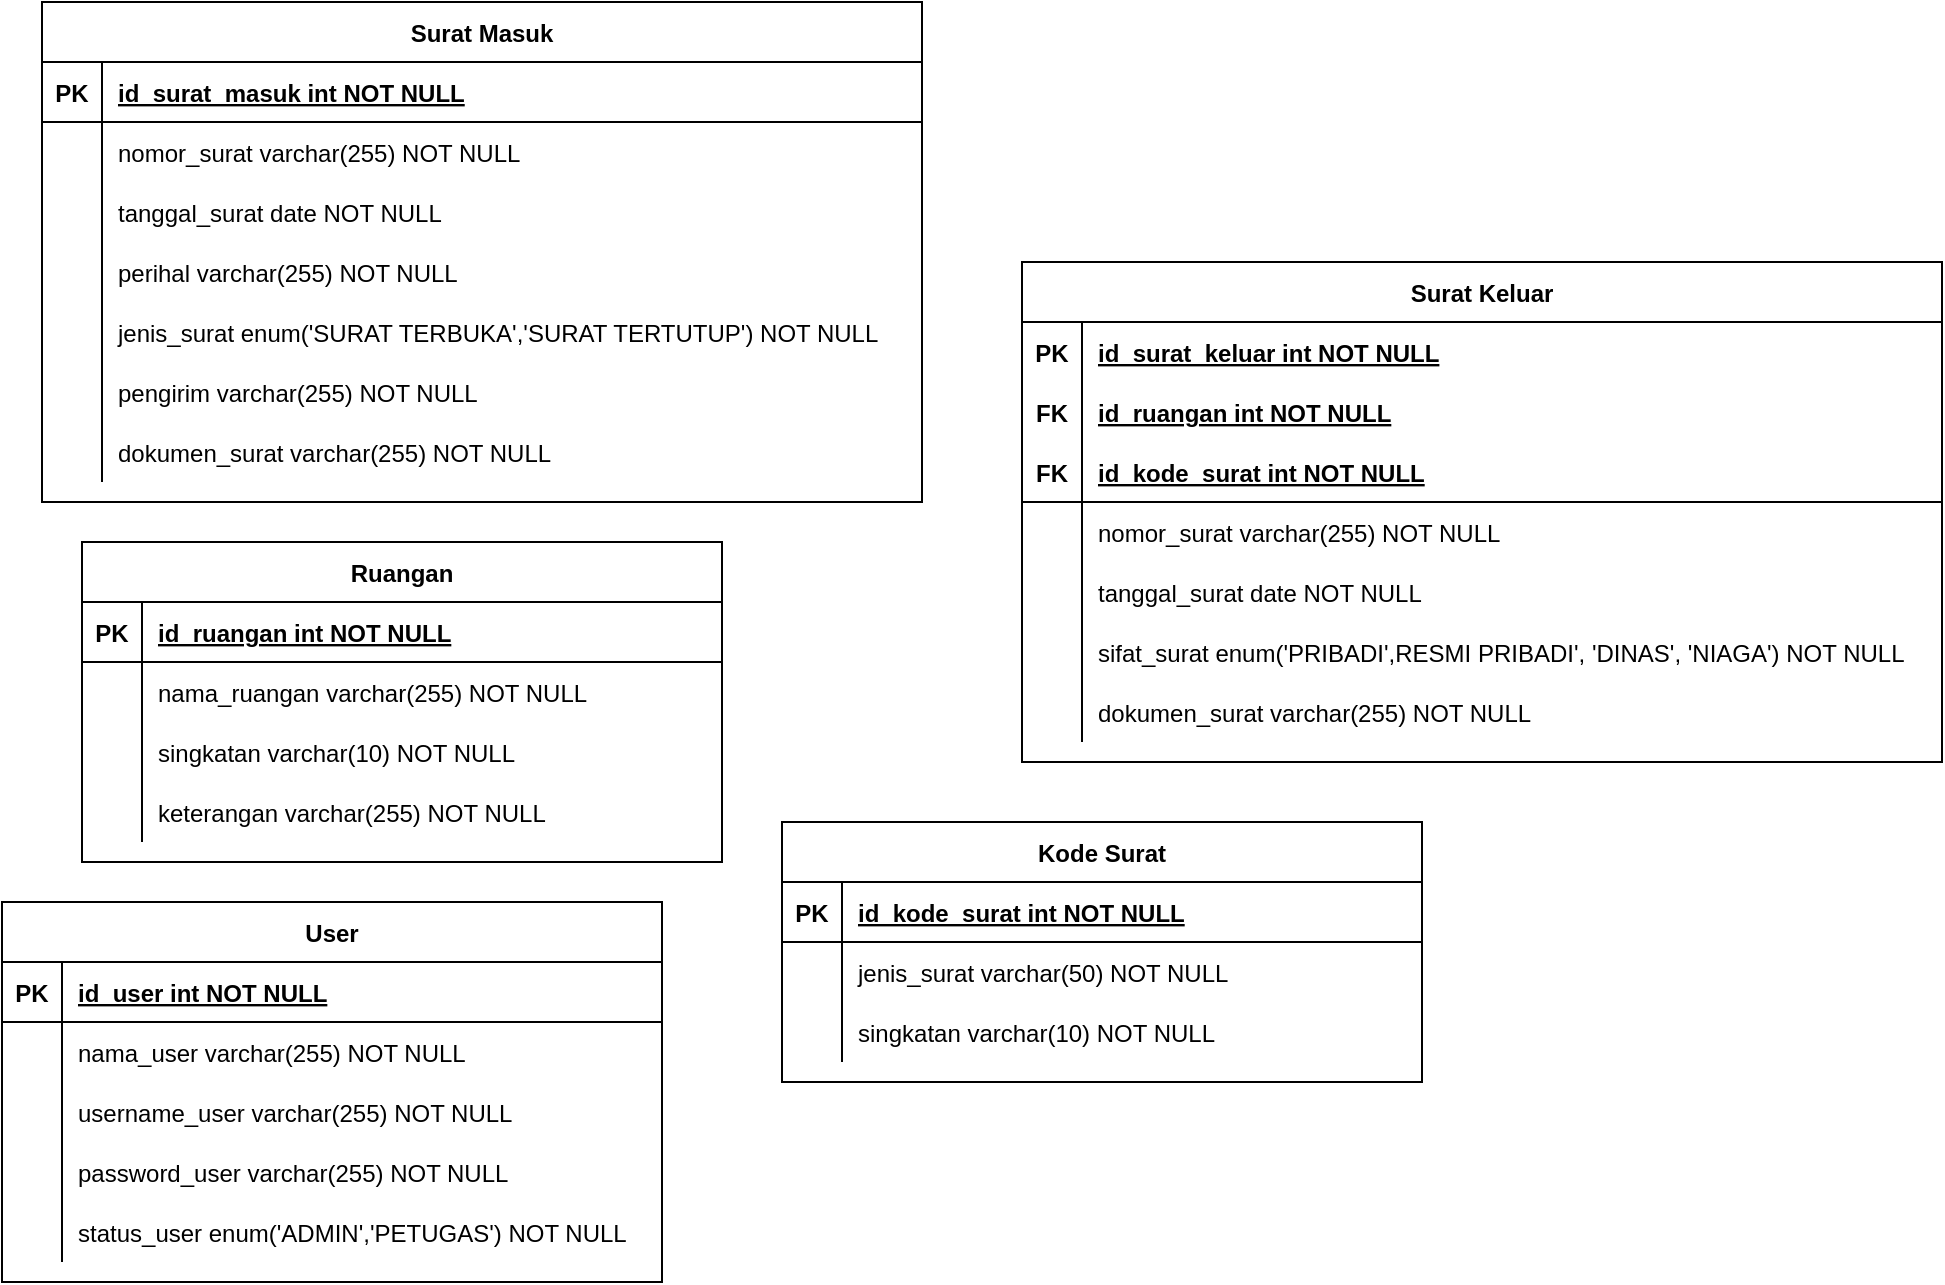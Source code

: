 <mxfile version="16.1.2" type="device"><diagram id="R2lEEEUBdFMjLlhIrx00" name="Page-1"><mxGraphModel dx="1038" dy="649" grid="1" gridSize="10" guides="1" tooltips="1" connect="1" arrows="1" fold="1" page="1" pageScale="1" pageWidth="850" pageHeight="1100" math="0" shadow="0" extFonts="Permanent Marker^https://fonts.googleapis.com/css?family=Permanent+Marker"><root><mxCell id="0"/><mxCell id="1" parent="0"/><mxCell id="C-vyLk0tnHw3VtMMgP7b-2" value="Surat Keluar" style="shape=table;startSize=30;container=1;collapsible=1;childLayout=tableLayout;fixedRows=1;rowLines=0;fontStyle=1;align=center;resizeLast=1;" parent="1" vertex="1"><mxGeometry x="660" y="150" width="460" height="250" as="geometry"/></mxCell><mxCell id="C-vyLk0tnHw3VtMMgP7b-3" value="" style="shape=partialRectangle;collapsible=0;dropTarget=0;pointerEvents=0;fillColor=none;points=[[0,0.5],[1,0.5]];portConstraint=eastwest;top=0;left=0;right=0;bottom=1;strokeColor=none;" parent="C-vyLk0tnHw3VtMMgP7b-2" vertex="1"><mxGeometry y="30" width="460" height="30" as="geometry"/></mxCell><mxCell id="C-vyLk0tnHw3VtMMgP7b-4" value="PK" style="shape=partialRectangle;overflow=hidden;connectable=0;fillColor=none;top=0;left=0;bottom=0;right=0;fontStyle=1;" parent="C-vyLk0tnHw3VtMMgP7b-3" vertex="1"><mxGeometry width="30" height="30" as="geometry"><mxRectangle width="30" height="30" as="alternateBounds"/></mxGeometry></mxCell><mxCell id="C-vyLk0tnHw3VtMMgP7b-5" value="id_surat_keluar int NOT NULL " style="shape=partialRectangle;overflow=hidden;connectable=0;fillColor=none;top=0;left=0;bottom=0;right=0;align=left;spacingLeft=6;fontStyle=5;" parent="C-vyLk0tnHw3VtMMgP7b-3" vertex="1"><mxGeometry x="30" width="430" height="30" as="geometry"><mxRectangle width="430" height="30" as="alternateBounds"/></mxGeometry></mxCell><mxCell id="gXvPduK4XxbnSsUxemo6-1" value="" style="shape=partialRectangle;collapsible=0;dropTarget=0;pointerEvents=0;fillColor=none;points=[[0,0.5],[1,0.5]];portConstraint=eastwest;top=0;left=0;right=0;bottom=1;strokeColor=none;" vertex="1" parent="C-vyLk0tnHw3VtMMgP7b-2"><mxGeometry y="60" width="460" height="30" as="geometry"/></mxCell><mxCell id="gXvPduK4XxbnSsUxemo6-2" value="FK" style="shape=partialRectangle;overflow=hidden;connectable=0;fillColor=none;top=0;left=0;bottom=0;right=0;fontStyle=1;" vertex="1" parent="gXvPduK4XxbnSsUxemo6-1"><mxGeometry width="30" height="30" as="geometry"><mxRectangle width="30" height="30" as="alternateBounds"/></mxGeometry></mxCell><mxCell id="gXvPduK4XxbnSsUxemo6-3" value="id_ruangan int NOT NULL " style="shape=partialRectangle;overflow=hidden;connectable=0;fillColor=none;top=0;left=0;bottom=0;right=0;align=left;spacingLeft=6;fontStyle=5;" vertex="1" parent="gXvPduK4XxbnSsUxemo6-1"><mxGeometry x="30" width="430" height="30" as="geometry"><mxRectangle width="430" height="30" as="alternateBounds"/></mxGeometry></mxCell><mxCell id="FXKpiUfDNCDsJf33Zr2T-53" value="" style="shape=partialRectangle;collapsible=0;dropTarget=0;pointerEvents=0;fillColor=none;points=[[0,0.5],[1,0.5]];portConstraint=eastwest;top=0;left=0;right=0;bottom=1;" parent="C-vyLk0tnHw3VtMMgP7b-2" vertex="1"><mxGeometry y="90" width="460" height="30" as="geometry"/></mxCell><mxCell id="FXKpiUfDNCDsJf33Zr2T-54" value="FK" style="shape=partialRectangle;overflow=hidden;connectable=0;fillColor=none;top=0;left=0;bottom=0;right=0;fontStyle=1;" parent="FXKpiUfDNCDsJf33Zr2T-53" vertex="1"><mxGeometry width="30" height="30" as="geometry"><mxRectangle width="30" height="30" as="alternateBounds"/></mxGeometry></mxCell><mxCell id="FXKpiUfDNCDsJf33Zr2T-55" value="id_kode_surat int NOT NULL " style="shape=partialRectangle;overflow=hidden;connectable=0;fillColor=none;top=0;left=0;bottom=0;right=0;align=left;spacingLeft=6;fontStyle=5;" parent="FXKpiUfDNCDsJf33Zr2T-53" vertex="1"><mxGeometry x="30" width="430" height="30" as="geometry"><mxRectangle width="430" height="30" as="alternateBounds"/></mxGeometry></mxCell><mxCell id="hAXeJ0e8fDnbHSJ7DXr9-1" value="" style="shape=partialRectangle;collapsible=0;dropTarget=0;pointerEvents=0;fillColor=none;points=[[0,0.5],[1,0.5]];portConstraint=eastwest;top=0;left=0;right=0;bottom=0;" parent="C-vyLk0tnHw3VtMMgP7b-2" vertex="1"><mxGeometry y="120" width="460" height="30" as="geometry"/></mxCell><mxCell id="hAXeJ0e8fDnbHSJ7DXr9-2" value="" style="shape=partialRectangle;overflow=hidden;connectable=0;fillColor=none;top=0;left=0;bottom=0;right=0;" parent="hAXeJ0e8fDnbHSJ7DXr9-1" vertex="1"><mxGeometry width="30" height="30" as="geometry"><mxRectangle width="30" height="30" as="alternateBounds"/></mxGeometry></mxCell><mxCell id="hAXeJ0e8fDnbHSJ7DXr9-3" value="nomor_surat varchar(255) NOT NULL" style="shape=partialRectangle;overflow=hidden;connectable=0;fillColor=none;top=0;left=0;bottom=0;right=0;align=left;spacingLeft=6;" parent="hAXeJ0e8fDnbHSJ7DXr9-1" vertex="1"><mxGeometry x="30" width="430" height="30" as="geometry"><mxRectangle width="430" height="30" as="alternateBounds"/></mxGeometry></mxCell><mxCell id="C-vyLk0tnHw3VtMMgP7b-9" value="" style="shape=partialRectangle;collapsible=0;dropTarget=0;pointerEvents=0;fillColor=none;points=[[0,0.5],[1,0.5]];portConstraint=eastwest;top=0;left=0;right=0;bottom=0;" parent="C-vyLk0tnHw3VtMMgP7b-2" vertex="1"><mxGeometry y="150" width="460" height="30" as="geometry"/></mxCell><mxCell id="C-vyLk0tnHw3VtMMgP7b-10" value="" style="shape=partialRectangle;overflow=hidden;connectable=0;fillColor=none;top=0;left=0;bottom=0;right=0;" parent="C-vyLk0tnHw3VtMMgP7b-9" vertex="1"><mxGeometry width="30" height="30" as="geometry"><mxRectangle width="30" height="30" as="alternateBounds"/></mxGeometry></mxCell><mxCell id="C-vyLk0tnHw3VtMMgP7b-11" value="tanggal_surat date NOT NULL" style="shape=partialRectangle;overflow=hidden;connectable=0;fillColor=none;top=0;left=0;bottom=0;right=0;align=left;spacingLeft=6;" parent="C-vyLk0tnHw3VtMMgP7b-9" vertex="1"><mxGeometry x="30" width="430" height="30" as="geometry"><mxRectangle width="430" height="30" as="alternateBounds"/></mxGeometry></mxCell><mxCell id="hAXeJ0e8fDnbHSJ7DXr9-7" value="" style="shape=partialRectangle;collapsible=0;dropTarget=0;pointerEvents=0;fillColor=none;points=[[0,0.5],[1,0.5]];portConstraint=eastwest;top=0;left=0;right=0;bottom=0;" parent="C-vyLk0tnHw3VtMMgP7b-2" vertex="1"><mxGeometry y="180" width="460" height="30" as="geometry"/></mxCell><mxCell id="hAXeJ0e8fDnbHSJ7DXr9-8" value="" style="shape=partialRectangle;overflow=hidden;connectable=0;fillColor=none;top=0;left=0;bottom=0;right=0;" parent="hAXeJ0e8fDnbHSJ7DXr9-7" vertex="1"><mxGeometry width="30" height="30" as="geometry"><mxRectangle width="30" height="30" as="alternateBounds"/></mxGeometry></mxCell><mxCell id="hAXeJ0e8fDnbHSJ7DXr9-9" value="sifat_surat enum('PRIBADI',RESMI PRIBADI', 'DINAS', 'NIAGA') NOT NULL" style="shape=partialRectangle;overflow=hidden;connectable=0;fillColor=none;top=0;left=0;bottom=0;right=0;align=left;spacingLeft=6;" parent="hAXeJ0e8fDnbHSJ7DXr9-7" vertex="1"><mxGeometry x="30" width="430" height="30" as="geometry"><mxRectangle width="430" height="30" as="alternateBounds"/></mxGeometry></mxCell><mxCell id="hAXeJ0e8fDnbHSJ7DXr9-22" value="" style="shape=partialRectangle;collapsible=0;dropTarget=0;pointerEvents=0;fillColor=none;points=[[0,0.5],[1,0.5]];portConstraint=eastwest;top=0;left=0;right=0;bottom=0;" parent="C-vyLk0tnHw3VtMMgP7b-2" vertex="1"><mxGeometry y="210" width="460" height="30" as="geometry"/></mxCell><mxCell id="hAXeJ0e8fDnbHSJ7DXr9-23" value="" style="shape=partialRectangle;overflow=hidden;connectable=0;fillColor=none;top=0;left=0;bottom=0;right=0;" parent="hAXeJ0e8fDnbHSJ7DXr9-22" vertex="1"><mxGeometry width="30" height="30" as="geometry"><mxRectangle width="30" height="30" as="alternateBounds"/></mxGeometry></mxCell><mxCell id="hAXeJ0e8fDnbHSJ7DXr9-24" value="dokumen_surat varchar(255) NOT NULL" style="shape=partialRectangle;overflow=hidden;connectable=0;fillColor=none;top=0;left=0;bottom=0;right=0;align=left;spacingLeft=6;" parent="hAXeJ0e8fDnbHSJ7DXr9-22" vertex="1"><mxGeometry x="30" width="430" height="30" as="geometry"><mxRectangle width="430" height="30" as="alternateBounds"/></mxGeometry></mxCell><mxCell id="C-vyLk0tnHw3VtMMgP7b-23" value="Surat Masuk" style="shape=table;startSize=30;container=1;collapsible=1;childLayout=tableLayout;fixedRows=1;rowLines=0;fontStyle=1;align=center;resizeLast=1;" parent="1" vertex="1"><mxGeometry x="170" y="20" width="440" height="250" as="geometry"/></mxCell><mxCell id="C-vyLk0tnHw3VtMMgP7b-24" value="" style="shape=partialRectangle;collapsible=0;dropTarget=0;pointerEvents=0;fillColor=none;points=[[0,0.5],[1,0.5]];portConstraint=eastwest;top=0;left=0;right=0;bottom=1;" parent="C-vyLk0tnHw3VtMMgP7b-23" vertex="1"><mxGeometry y="30" width="440" height="30" as="geometry"/></mxCell><mxCell id="C-vyLk0tnHw3VtMMgP7b-25" value="PK" style="shape=partialRectangle;overflow=hidden;connectable=0;fillColor=none;top=0;left=0;bottom=0;right=0;fontStyle=1;" parent="C-vyLk0tnHw3VtMMgP7b-24" vertex="1"><mxGeometry width="30" height="30" as="geometry"><mxRectangle width="30" height="30" as="alternateBounds"/></mxGeometry></mxCell><mxCell id="C-vyLk0tnHw3VtMMgP7b-26" value="id_surat_masuk int NOT NULL " style="shape=partialRectangle;overflow=hidden;connectable=0;fillColor=none;top=0;left=0;bottom=0;right=0;align=left;spacingLeft=6;fontStyle=5;" parent="C-vyLk0tnHw3VtMMgP7b-24" vertex="1"><mxGeometry x="30" width="410" height="30" as="geometry"><mxRectangle width="410" height="30" as="alternateBounds"/></mxGeometry></mxCell><mxCell id="hAXeJ0e8fDnbHSJ7DXr9-10" value="" style="shape=partialRectangle;collapsible=0;dropTarget=0;pointerEvents=0;fillColor=none;points=[[0,0.5],[1,0.5]];portConstraint=eastwest;top=0;left=0;right=0;bottom=0;" parent="C-vyLk0tnHw3VtMMgP7b-23" vertex="1"><mxGeometry y="60" width="440" height="30" as="geometry"/></mxCell><mxCell id="hAXeJ0e8fDnbHSJ7DXr9-11" value="" style="shape=partialRectangle;overflow=hidden;connectable=0;fillColor=none;top=0;left=0;bottom=0;right=0;" parent="hAXeJ0e8fDnbHSJ7DXr9-10" vertex="1"><mxGeometry width="30" height="30" as="geometry"><mxRectangle width="30" height="30" as="alternateBounds"/></mxGeometry></mxCell><mxCell id="hAXeJ0e8fDnbHSJ7DXr9-12" value="nomor_surat varchar(255) NOT NULL" style="shape=partialRectangle;overflow=hidden;connectable=0;fillColor=none;top=0;left=0;bottom=0;right=0;align=left;spacingLeft=6;" parent="hAXeJ0e8fDnbHSJ7DXr9-10" vertex="1"><mxGeometry x="30" width="410" height="30" as="geometry"><mxRectangle width="410" height="30" as="alternateBounds"/></mxGeometry></mxCell><mxCell id="hAXeJ0e8fDnbHSJ7DXr9-13" value="" style="shape=partialRectangle;collapsible=0;dropTarget=0;pointerEvents=0;fillColor=none;points=[[0,0.5],[1,0.5]];portConstraint=eastwest;top=0;left=0;right=0;bottom=0;" parent="C-vyLk0tnHw3VtMMgP7b-23" vertex="1"><mxGeometry y="90" width="440" height="30" as="geometry"/></mxCell><mxCell id="hAXeJ0e8fDnbHSJ7DXr9-14" value="" style="shape=partialRectangle;overflow=hidden;connectable=0;fillColor=none;top=0;left=0;bottom=0;right=0;" parent="hAXeJ0e8fDnbHSJ7DXr9-13" vertex="1"><mxGeometry width="30" height="30" as="geometry"><mxRectangle width="30" height="30" as="alternateBounds"/></mxGeometry></mxCell><mxCell id="hAXeJ0e8fDnbHSJ7DXr9-15" value="tanggal_surat date NOT NULL" style="shape=partialRectangle;overflow=hidden;connectable=0;fillColor=none;top=0;left=0;bottom=0;right=0;align=left;spacingLeft=6;" parent="hAXeJ0e8fDnbHSJ7DXr9-13" vertex="1"><mxGeometry x="30" width="410" height="30" as="geometry"><mxRectangle width="410" height="30" as="alternateBounds"/></mxGeometry></mxCell><mxCell id="hAXeJ0e8fDnbHSJ7DXr9-16" value="" style="shape=partialRectangle;collapsible=0;dropTarget=0;pointerEvents=0;fillColor=none;points=[[0,0.5],[1,0.5]];portConstraint=eastwest;top=0;left=0;right=0;bottom=0;" parent="C-vyLk0tnHw3VtMMgP7b-23" vertex="1"><mxGeometry y="120" width="440" height="30" as="geometry"/></mxCell><mxCell id="hAXeJ0e8fDnbHSJ7DXr9-17" value="" style="shape=partialRectangle;overflow=hidden;connectable=0;fillColor=none;top=0;left=0;bottom=0;right=0;" parent="hAXeJ0e8fDnbHSJ7DXr9-16" vertex="1"><mxGeometry width="30" height="30" as="geometry"><mxRectangle width="30" height="30" as="alternateBounds"/></mxGeometry></mxCell><mxCell id="hAXeJ0e8fDnbHSJ7DXr9-18" value="perihal varchar(255) NOT NULL" style="shape=partialRectangle;overflow=hidden;connectable=0;fillColor=none;top=0;left=0;bottom=0;right=0;align=left;spacingLeft=6;" parent="hAXeJ0e8fDnbHSJ7DXr9-16" vertex="1"><mxGeometry x="30" width="410" height="30" as="geometry"><mxRectangle width="410" height="30" as="alternateBounds"/></mxGeometry></mxCell><mxCell id="FXKpiUfDNCDsJf33Zr2T-50" value="" style="shape=partialRectangle;collapsible=0;dropTarget=0;pointerEvents=0;fillColor=none;points=[[0,0.5],[1,0.5]];portConstraint=eastwest;top=0;left=0;right=0;bottom=0;" parent="C-vyLk0tnHw3VtMMgP7b-23" vertex="1"><mxGeometry y="150" width="440" height="30" as="geometry"/></mxCell><mxCell id="FXKpiUfDNCDsJf33Zr2T-51" value="" style="shape=partialRectangle;overflow=hidden;connectable=0;fillColor=none;top=0;left=0;bottom=0;right=0;" parent="FXKpiUfDNCDsJf33Zr2T-50" vertex="1"><mxGeometry width="30" height="30" as="geometry"><mxRectangle width="30" height="30" as="alternateBounds"/></mxGeometry></mxCell><mxCell id="FXKpiUfDNCDsJf33Zr2T-52" value="jenis_surat enum('SURAT TERBUKA','SURAT TERTUTUP') NOT NULL" style="shape=partialRectangle;overflow=hidden;connectable=0;fillColor=none;top=0;left=0;bottom=0;right=0;align=left;spacingLeft=6;" parent="FXKpiUfDNCDsJf33Zr2T-50" vertex="1"><mxGeometry x="30" width="410" height="30" as="geometry"><mxRectangle width="410" height="30" as="alternateBounds"/></mxGeometry></mxCell><mxCell id="C-vyLk0tnHw3VtMMgP7b-27" value="" style="shape=partialRectangle;collapsible=0;dropTarget=0;pointerEvents=0;fillColor=none;points=[[0,0.5],[1,0.5]];portConstraint=eastwest;top=0;left=0;right=0;bottom=0;" parent="C-vyLk0tnHw3VtMMgP7b-23" vertex="1"><mxGeometry y="180" width="440" height="30" as="geometry"/></mxCell><mxCell id="C-vyLk0tnHw3VtMMgP7b-28" value="" style="shape=partialRectangle;overflow=hidden;connectable=0;fillColor=none;top=0;left=0;bottom=0;right=0;" parent="C-vyLk0tnHw3VtMMgP7b-27" vertex="1"><mxGeometry width="30" height="30" as="geometry"><mxRectangle width="30" height="30" as="alternateBounds"/></mxGeometry></mxCell><mxCell id="C-vyLk0tnHw3VtMMgP7b-29" value="pengirim varchar(255) NOT NULL" style="shape=partialRectangle;overflow=hidden;connectable=0;fillColor=none;top=0;left=0;bottom=0;right=0;align=left;spacingLeft=6;" parent="C-vyLk0tnHw3VtMMgP7b-27" vertex="1"><mxGeometry x="30" width="410" height="30" as="geometry"><mxRectangle width="410" height="30" as="alternateBounds"/></mxGeometry></mxCell><mxCell id="hAXeJ0e8fDnbHSJ7DXr9-19" value="" style="shape=partialRectangle;collapsible=0;dropTarget=0;pointerEvents=0;fillColor=none;points=[[0,0.5],[1,0.5]];portConstraint=eastwest;top=0;left=0;right=0;bottom=0;" parent="C-vyLk0tnHw3VtMMgP7b-23" vertex="1"><mxGeometry y="210" width="440" height="30" as="geometry"/></mxCell><mxCell id="hAXeJ0e8fDnbHSJ7DXr9-20" value="" style="shape=partialRectangle;overflow=hidden;connectable=0;fillColor=none;top=0;left=0;bottom=0;right=0;" parent="hAXeJ0e8fDnbHSJ7DXr9-19" vertex="1"><mxGeometry width="30" height="30" as="geometry"><mxRectangle width="30" height="30" as="alternateBounds"/></mxGeometry></mxCell><mxCell id="hAXeJ0e8fDnbHSJ7DXr9-21" value="dokumen_surat varchar(255) NOT NULL" style="shape=partialRectangle;overflow=hidden;connectable=0;fillColor=none;top=0;left=0;bottom=0;right=0;align=left;spacingLeft=6;" parent="hAXeJ0e8fDnbHSJ7DXr9-19" vertex="1"><mxGeometry x="30" width="410" height="30" as="geometry"><mxRectangle width="410" height="30" as="alternateBounds"/></mxGeometry></mxCell><mxCell id="FXKpiUfDNCDsJf33Zr2T-1" value="Ruangan" style="shape=table;startSize=30;container=1;collapsible=1;childLayout=tableLayout;fixedRows=1;rowLines=0;fontStyle=1;align=center;resizeLast=1;" parent="1" vertex="1"><mxGeometry x="190" y="290" width="320" height="160" as="geometry"/></mxCell><mxCell id="FXKpiUfDNCDsJf33Zr2T-2" value="" style="shape=partialRectangle;collapsible=0;dropTarget=0;pointerEvents=0;fillColor=none;points=[[0,0.5],[1,0.5]];portConstraint=eastwest;top=0;left=0;right=0;bottom=1;" parent="FXKpiUfDNCDsJf33Zr2T-1" vertex="1"><mxGeometry y="30" width="320" height="30" as="geometry"/></mxCell><mxCell id="FXKpiUfDNCDsJf33Zr2T-3" value="PK" style="shape=partialRectangle;overflow=hidden;connectable=0;fillColor=none;top=0;left=0;bottom=0;right=0;fontStyle=1;" parent="FXKpiUfDNCDsJf33Zr2T-2" vertex="1"><mxGeometry width="30" height="30" as="geometry"><mxRectangle width="30" height="30" as="alternateBounds"/></mxGeometry></mxCell><mxCell id="FXKpiUfDNCDsJf33Zr2T-4" value="id_ruangan int NOT NULL " style="shape=partialRectangle;overflow=hidden;connectable=0;fillColor=none;top=0;left=0;bottom=0;right=0;align=left;spacingLeft=6;fontStyle=5;" parent="FXKpiUfDNCDsJf33Zr2T-2" vertex="1"><mxGeometry x="30" width="290" height="30" as="geometry"><mxRectangle width="290" height="30" as="alternateBounds"/></mxGeometry></mxCell><mxCell id="FXKpiUfDNCDsJf33Zr2T-5" value="" style="shape=partialRectangle;collapsible=0;dropTarget=0;pointerEvents=0;fillColor=none;points=[[0,0.5],[1,0.5]];portConstraint=eastwest;top=0;left=0;right=0;bottom=0;" parent="FXKpiUfDNCDsJf33Zr2T-1" vertex="1"><mxGeometry y="60" width="320" height="30" as="geometry"/></mxCell><mxCell id="FXKpiUfDNCDsJf33Zr2T-6" value="" style="shape=partialRectangle;overflow=hidden;connectable=0;fillColor=none;top=0;left=0;bottom=0;right=0;" parent="FXKpiUfDNCDsJf33Zr2T-5" vertex="1"><mxGeometry width="30" height="30" as="geometry"><mxRectangle width="30" height="30" as="alternateBounds"/></mxGeometry></mxCell><mxCell id="FXKpiUfDNCDsJf33Zr2T-7" value="nama_ruangan varchar(255) NOT NULL" style="shape=partialRectangle;overflow=hidden;connectable=0;fillColor=none;top=0;left=0;bottom=0;right=0;align=left;spacingLeft=6;" parent="FXKpiUfDNCDsJf33Zr2T-5" vertex="1"><mxGeometry x="30" width="290" height="30" as="geometry"><mxRectangle width="290" height="30" as="alternateBounds"/></mxGeometry></mxCell><mxCell id="m9nkUqC6vMlItQHoag0S-1" value="" style="shape=partialRectangle;collapsible=0;dropTarget=0;pointerEvents=0;fillColor=none;points=[[0,0.5],[1,0.5]];portConstraint=eastwest;top=0;left=0;right=0;bottom=0;" parent="FXKpiUfDNCDsJf33Zr2T-1" vertex="1"><mxGeometry y="90" width="320" height="30" as="geometry"/></mxCell><mxCell id="m9nkUqC6vMlItQHoag0S-2" value="" style="shape=partialRectangle;overflow=hidden;connectable=0;fillColor=none;top=0;left=0;bottom=0;right=0;" parent="m9nkUqC6vMlItQHoag0S-1" vertex="1"><mxGeometry width="30" height="30" as="geometry"><mxRectangle width="30" height="30" as="alternateBounds"/></mxGeometry></mxCell><mxCell id="m9nkUqC6vMlItQHoag0S-3" value="singkatan varchar(10) NOT NULL" style="shape=partialRectangle;overflow=hidden;connectable=0;fillColor=none;top=0;left=0;bottom=0;right=0;align=left;spacingLeft=6;" parent="m9nkUqC6vMlItQHoag0S-1" vertex="1"><mxGeometry x="30" width="290" height="30" as="geometry"><mxRectangle width="290" height="30" as="alternateBounds"/></mxGeometry></mxCell><mxCell id="FXKpiUfDNCDsJf33Zr2T-8" value="" style="shape=partialRectangle;collapsible=0;dropTarget=0;pointerEvents=0;fillColor=none;points=[[0,0.5],[1,0.5]];portConstraint=eastwest;top=0;left=0;right=0;bottom=0;" parent="FXKpiUfDNCDsJf33Zr2T-1" vertex="1"><mxGeometry y="120" width="320" height="30" as="geometry"/></mxCell><mxCell id="FXKpiUfDNCDsJf33Zr2T-9" value="" style="shape=partialRectangle;overflow=hidden;connectable=0;fillColor=none;top=0;left=0;bottom=0;right=0;" parent="FXKpiUfDNCDsJf33Zr2T-8" vertex="1"><mxGeometry width="30" height="30" as="geometry"><mxRectangle width="30" height="30" as="alternateBounds"/></mxGeometry></mxCell><mxCell id="FXKpiUfDNCDsJf33Zr2T-10" value="keterangan varchar(255) NOT NULL" style="shape=partialRectangle;overflow=hidden;connectable=0;fillColor=none;top=0;left=0;bottom=0;right=0;align=left;spacingLeft=6;" parent="FXKpiUfDNCDsJf33Zr2T-8" vertex="1"><mxGeometry x="30" width="290" height="30" as="geometry"><mxRectangle width="290" height="30" as="alternateBounds"/></mxGeometry></mxCell><mxCell id="FXKpiUfDNCDsJf33Zr2T-20" value="Kode Surat" style="shape=table;startSize=30;container=1;collapsible=1;childLayout=tableLayout;fixedRows=1;rowLines=0;fontStyle=1;align=center;resizeLast=1;" parent="1" vertex="1"><mxGeometry x="540" y="430" width="320" height="130" as="geometry"/></mxCell><mxCell id="FXKpiUfDNCDsJf33Zr2T-21" value="" style="shape=partialRectangle;collapsible=0;dropTarget=0;pointerEvents=0;fillColor=none;points=[[0,0.5],[1,0.5]];portConstraint=eastwest;top=0;left=0;right=0;bottom=1;" parent="FXKpiUfDNCDsJf33Zr2T-20" vertex="1"><mxGeometry y="30" width="320" height="30" as="geometry"/></mxCell><mxCell id="FXKpiUfDNCDsJf33Zr2T-22" value="PK" style="shape=partialRectangle;overflow=hidden;connectable=0;fillColor=none;top=0;left=0;bottom=0;right=0;fontStyle=1;" parent="FXKpiUfDNCDsJf33Zr2T-21" vertex="1"><mxGeometry width="30" height="30" as="geometry"><mxRectangle width="30" height="30" as="alternateBounds"/></mxGeometry></mxCell><mxCell id="FXKpiUfDNCDsJf33Zr2T-23" value="id_kode_surat int NOT NULL " style="shape=partialRectangle;overflow=hidden;connectable=0;fillColor=none;top=0;left=0;bottom=0;right=0;align=left;spacingLeft=6;fontStyle=5;" parent="FXKpiUfDNCDsJf33Zr2T-21" vertex="1"><mxGeometry x="30" width="290" height="30" as="geometry"><mxRectangle width="290" height="30" as="alternateBounds"/></mxGeometry></mxCell><mxCell id="FXKpiUfDNCDsJf33Zr2T-24" value="" style="shape=partialRectangle;collapsible=0;dropTarget=0;pointerEvents=0;fillColor=none;points=[[0,0.5],[1,0.5]];portConstraint=eastwest;top=0;left=0;right=0;bottom=0;" parent="FXKpiUfDNCDsJf33Zr2T-20" vertex="1"><mxGeometry y="60" width="320" height="30" as="geometry"/></mxCell><mxCell id="FXKpiUfDNCDsJf33Zr2T-25" value="" style="shape=partialRectangle;overflow=hidden;connectable=0;fillColor=none;top=0;left=0;bottom=0;right=0;" parent="FXKpiUfDNCDsJf33Zr2T-24" vertex="1"><mxGeometry width="30" height="30" as="geometry"><mxRectangle width="30" height="30" as="alternateBounds"/></mxGeometry></mxCell><mxCell id="FXKpiUfDNCDsJf33Zr2T-26" value="jenis_surat varchar(50) NOT NULL" style="shape=partialRectangle;overflow=hidden;connectable=0;fillColor=none;top=0;left=0;bottom=0;right=0;align=left;spacingLeft=6;" parent="FXKpiUfDNCDsJf33Zr2T-24" vertex="1"><mxGeometry x="30" width="290" height="30" as="geometry"><mxRectangle width="290" height="30" as="alternateBounds"/></mxGeometry></mxCell><mxCell id="FXKpiUfDNCDsJf33Zr2T-27" value="" style="shape=partialRectangle;collapsible=0;dropTarget=0;pointerEvents=0;fillColor=none;points=[[0,0.5],[1,0.5]];portConstraint=eastwest;top=0;left=0;right=0;bottom=0;" parent="FXKpiUfDNCDsJf33Zr2T-20" vertex="1"><mxGeometry y="90" width="320" height="30" as="geometry"/></mxCell><mxCell id="FXKpiUfDNCDsJf33Zr2T-28" value="" style="shape=partialRectangle;overflow=hidden;connectable=0;fillColor=none;top=0;left=0;bottom=0;right=0;" parent="FXKpiUfDNCDsJf33Zr2T-27" vertex="1"><mxGeometry width="30" height="30" as="geometry"><mxRectangle width="30" height="30" as="alternateBounds"/></mxGeometry></mxCell><mxCell id="FXKpiUfDNCDsJf33Zr2T-29" value="singkatan varchar(10) NOT NULL" style="shape=partialRectangle;overflow=hidden;connectable=0;fillColor=none;top=0;left=0;bottom=0;right=0;align=left;spacingLeft=6;" parent="FXKpiUfDNCDsJf33Zr2T-27" vertex="1"><mxGeometry x="30" width="290" height="30" as="geometry"><mxRectangle width="290" height="30" as="alternateBounds"/></mxGeometry></mxCell><mxCell id="XxUsbfwLr5U4Uqtoi5hL-1" value="User" style="shape=table;startSize=30;container=1;collapsible=1;childLayout=tableLayout;fixedRows=1;rowLines=0;fontStyle=1;align=center;resizeLast=1;" parent="1" vertex="1"><mxGeometry x="150" y="470" width="330" height="190" as="geometry"/></mxCell><mxCell id="XxUsbfwLr5U4Uqtoi5hL-2" value="" style="shape=partialRectangle;collapsible=0;dropTarget=0;pointerEvents=0;fillColor=none;points=[[0,0.5],[1,0.5]];portConstraint=eastwest;top=0;left=0;right=0;bottom=1;" parent="XxUsbfwLr5U4Uqtoi5hL-1" vertex="1"><mxGeometry y="30" width="330" height="30" as="geometry"/></mxCell><mxCell id="XxUsbfwLr5U4Uqtoi5hL-3" value="PK" style="shape=partialRectangle;overflow=hidden;connectable=0;fillColor=none;top=0;left=0;bottom=0;right=0;fontStyle=1;" parent="XxUsbfwLr5U4Uqtoi5hL-2" vertex="1"><mxGeometry width="30" height="30" as="geometry"><mxRectangle width="30" height="30" as="alternateBounds"/></mxGeometry></mxCell><mxCell id="XxUsbfwLr5U4Uqtoi5hL-4" value="id_user int NOT NULL " style="shape=partialRectangle;overflow=hidden;connectable=0;fillColor=none;top=0;left=0;bottom=0;right=0;align=left;spacingLeft=6;fontStyle=5;" parent="XxUsbfwLr5U4Uqtoi5hL-2" vertex="1"><mxGeometry x="30" width="300" height="30" as="geometry"><mxRectangle width="300" height="30" as="alternateBounds"/></mxGeometry></mxCell><mxCell id="XxUsbfwLr5U4Uqtoi5hL-5" value="" style="shape=partialRectangle;collapsible=0;dropTarget=0;pointerEvents=0;fillColor=none;points=[[0,0.5],[1,0.5]];portConstraint=eastwest;top=0;left=0;right=0;bottom=0;" parent="XxUsbfwLr5U4Uqtoi5hL-1" vertex="1"><mxGeometry y="60" width="330" height="30" as="geometry"/></mxCell><mxCell id="XxUsbfwLr5U4Uqtoi5hL-6" value="" style="shape=partialRectangle;overflow=hidden;connectable=0;fillColor=none;top=0;left=0;bottom=0;right=0;" parent="XxUsbfwLr5U4Uqtoi5hL-5" vertex="1"><mxGeometry width="30" height="30" as="geometry"><mxRectangle width="30" height="30" as="alternateBounds"/></mxGeometry></mxCell><mxCell id="XxUsbfwLr5U4Uqtoi5hL-7" value="nama_user varchar(255) NOT NULL" style="shape=partialRectangle;overflow=hidden;connectable=0;fillColor=none;top=0;left=0;bottom=0;right=0;align=left;spacingLeft=6;" parent="XxUsbfwLr5U4Uqtoi5hL-5" vertex="1"><mxGeometry x="30" width="300" height="30" as="geometry"><mxRectangle width="300" height="30" as="alternateBounds"/></mxGeometry></mxCell><mxCell id="XxUsbfwLr5U4Uqtoi5hL-8" value="" style="shape=partialRectangle;collapsible=0;dropTarget=0;pointerEvents=0;fillColor=none;points=[[0,0.5],[1,0.5]];portConstraint=eastwest;top=0;left=0;right=0;bottom=0;" parent="XxUsbfwLr5U4Uqtoi5hL-1" vertex="1"><mxGeometry y="90" width="330" height="30" as="geometry"/></mxCell><mxCell id="XxUsbfwLr5U4Uqtoi5hL-9" value="" style="shape=partialRectangle;overflow=hidden;connectable=0;fillColor=none;top=0;left=0;bottom=0;right=0;" parent="XxUsbfwLr5U4Uqtoi5hL-8" vertex="1"><mxGeometry width="30" height="30" as="geometry"><mxRectangle width="30" height="30" as="alternateBounds"/></mxGeometry></mxCell><mxCell id="XxUsbfwLr5U4Uqtoi5hL-10" value="username_user varchar(255) NOT NULL" style="shape=partialRectangle;overflow=hidden;connectable=0;fillColor=none;top=0;left=0;bottom=0;right=0;align=left;spacingLeft=6;" parent="XxUsbfwLr5U4Uqtoi5hL-8" vertex="1"><mxGeometry x="30" width="300" height="30" as="geometry"><mxRectangle width="300" height="30" as="alternateBounds"/></mxGeometry></mxCell><mxCell id="XxUsbfwLr5U4Uqtoi5hL-11" value="" style="shape=partialRectangle;collapsible=0;dropTarget=0;pointerEvents=0;fillColor=none;points=[[0,0.5],[1,0.5]];portConstraint=eastwest;top=0;left=0;right=0;bottom=0;" parent="XxUsbfwLr5U4Uqtoi5hL-1" vertex="1"><mxGeometry y="120" width="330" height="30" as="geometry"/></mxCell><mxCell id="XxUsbfwLr5U4Uqtoi5hL-12" value="" style="shape=partialRectangle;overflow=hidden;connectable=0;fillColor=none;top=0;left=0;bottom=0;right=0;" parent="XxUsbfwLr5U4Uqtoi5hL-11" vertex="1"><mxGeometry width="30" height="30" as="geometry"><mxRectangle width="30" height="30" as="alternateBounds"/></mxGeometry></mxCell><mxCell id="XxUsbfwLr5U4Uqtoi5hL-13" value="password_user varchar(255) NOT NULL" style="shape=partialRectangle;overflow=hidden;connectable=0;fillColor=none;top=0;left=0;bottom=0;right=0;align=left;spacingLeft=6;" parent="XxUsbfwLr5U4Uqtoi5hL-11" vertex="1"><mxGeometry x="30" width="300" height="30" as="geometry"><mxRectangle width="300" height="30" as="alternateBounds"/></mxGeometry></mxCell><mxCell id="XxUsbfwLr5U4Uqtoi5hL-14" value="" style="shape=partialRectangle;collapsible=0;dropTarget=0;pointerEvents=0;fillColor=none;points=[[0,0.5],[1,0.5]];portConstraint=eastwest;top=0;left=0;right=0;bottom=0;" parent="XxUsbfwLr5U4Uqtoi5hL-1" vertex="1"><mxGeometry y="150" width="330" height="30" as="geometry"/></mxCell><mxCell id="XxUsbfwLr5U4Uqtoi5hL-15" value="" style="shape=partialRectangle;overflow=hidden;connectable=0;fillColor=none;top=0;left=0;bottom=0;right=0;" parent="XxUsbfwLr5U4Uqtoi5hL-14" vertex="1"><mxGeometry width="30" height="30" as="geometry"><mxRectangle width="30" height="30" as="alternateBounds"/></mxGeometry></mxCell><mxCell id="XxUsbfwLr5U4Uqtoi5hL-16" value="status_user enum('ADMIN','PETUGAS') NOT NULL" style="shape=partialRectangle;overflow=hidden;connectable=0;fillColor=none;top=0;left=0;bottom=0;right=0;align=left;spacingLeft=6;" parent="XxUsbfwLr5U4Uqtoi5hL-14" vertex="1"><mxGeometry x="30" width="300" height="30" as="geometry"><mxRectangle width="300" height="30" as="alternateBounds"/></mxGeometry></mxCell></root></mxGraphModel></diagram></mxfile>
